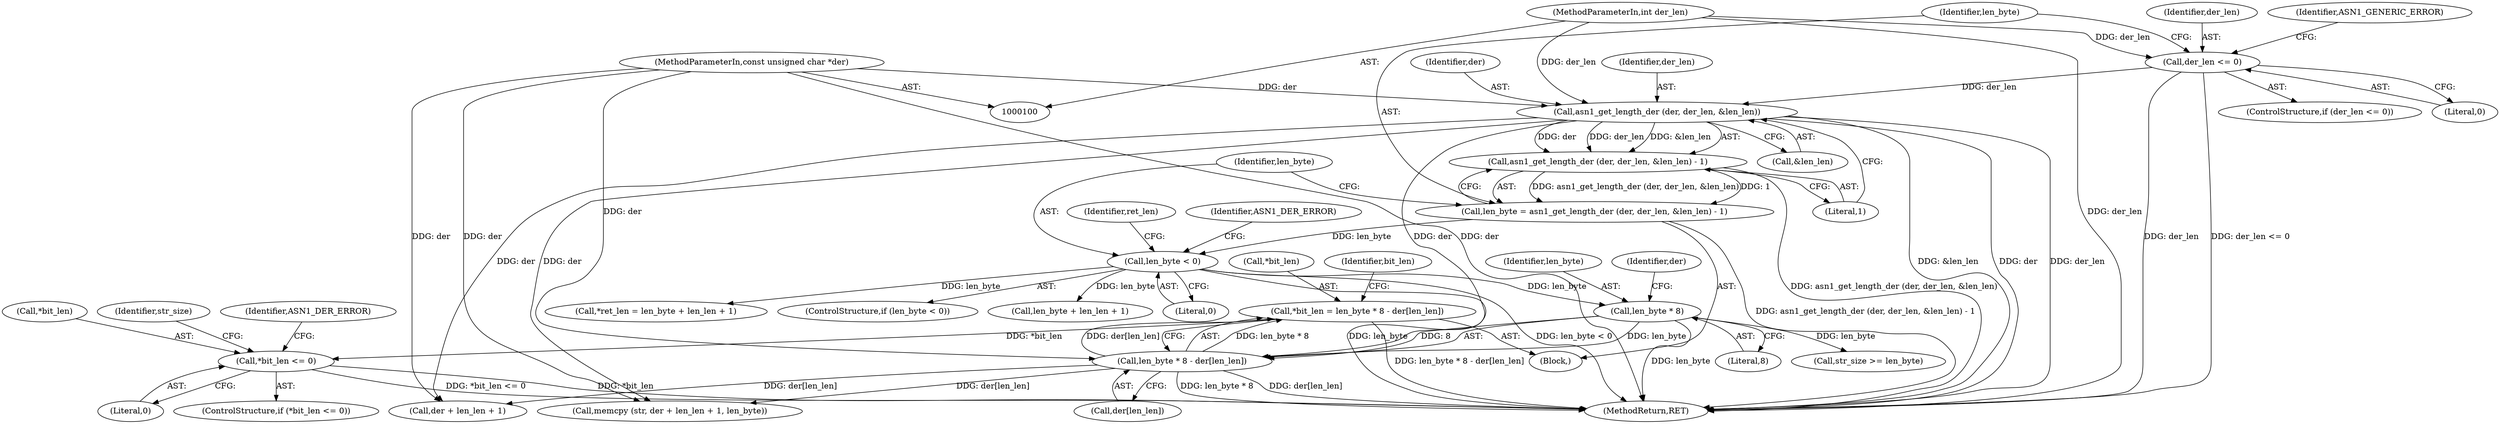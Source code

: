 digraph "0_savannah_1c3ccb3e040bf13e342ee60bc23b21b97b11923f@pointer" {
"1000153" [label="(Call,*bit_len <= 0)"];
"1000142" [label="(Call,*bit_len = len_byte * 8 - der[len_len])"];
"1000145" [label="(Call,len_byte * 8 - der[len_len])"];
"1000146" [label="(Call,len_byte * 8)"];
"1000129" [label="(Call,len_byte < 0)"];
"1000119" [label="(Call,len_byte = asn1_get_length_der (der, der_len, &len_len) - 1)"];
"1000121" [label="(Call,asn1_get_length_der (der, der_len, &len_len) - 1)"];
"1000122" [label="(Call,asn1_get_length_der (der, der_len, &len_len))"];
"1000101" [label="(MethodParameterIn,const unsigned char *der)"];
"1000114" [label="(Call,der_len <= 0)"];
"1000102" [label="(MethodParameterIn,int der_len)"];
"1000154" [label="(Call,*bit_len)"];
"1000101" [label="(MethodParameterIn,const unsigned char *der)"];
"1000142" [label="(Call,*bit_len = len_byte * 8 - der[len_len])"];
"1000119" [label="(Call,len_byte = asn1_get_length_der (der, der_len, &len_len) - 1)"];
"1000153" [label="(Call,*bit_len <= 0)"];
"1000156" [label="(Literal,0)"];
"1000115" [label="(Identifier,der_len)"];
"1000123" [label="(Identifier,der)"];
"1000163" [label="(Call,memcpy (str, der + len_len + 1, len_byte))"];
"1000155" [label="(Identifier,bit_len)"];
"1000118" [label="(Identifier,ASN1_GENERIC_ERROR)"];
"1000136" [label="(Identifier,ret_len)"];
"1000161" [label="(Identifier,str_size)"];
"1000129" [label="(Call,len_byte < 0)"];
"1000150" [label="(Identifier,der)"];
"1000113" [label="(ControlStructure,if (der_len <= 0))"];
"1000147" [label="(Identifier,len_byte)"];
"1000160" [label="(Call,str_size >= len_byte)"];
"1000165" [label="(Call,der + len_len + 1)"];
"1000131" [label="(Literal,0)"];
"1000133" [label="(Identifier,ASN1_DER_ERROR)"];
"1000107" [label="(Block,)"];
"1000134" [label="(Call,*ret_len = len_byte + len_len + 1)"];
"1000145" [label="(Call,len_byte * 8 - der[len_len])"];
"1000149" [label="(Call,der[len_len])"];
"1000122" [label="(Call,asn1_get_length_der (der, der_len, &len_len))"];
"1000128" [label="(ControlStructure,if (len_byte < 0))"];
"1000152" [label="(ControlStructure,if (*bit_len <= 0))"];
"1000102" [label="(MethodParameterIn,int der_len)"];
"1000125" [label="(Call,&len_len)"];
"1000158" [label="(Identifier,ASN1_DER_ERROR)"];
"1000116" [label="(Literal,0)"];
"1000120" [label="(Identifier,len_byte)"];
"1000137" [label="(Call,len_byte + len_len + 1)"];
"1000127" [label="(Literal,1)"];
"1000148" [label="(Literal,8)"];
"1000114" [label="(Call,der_len <= 0)"];
"1000171" [label="(MethodReturn,RET)"];
"1000146" [label="(Call,len_byte * 8)"];
"1000130" [label="(Identifier,len_byte)"];
"1000143" [label="(Call,*bit_len)"];
"1000121" [label="(Call,asn1_get_length_der (der, der_len, &len_len) - 1)"];
"1000124" [label="(Identifier,der_len)"];
"1000153" -> "1000152"  [label="AST: "];
"1000153" -> "1000156"  [label="CFG: "];
"1000154" -> "1000153"  [label="AST: "];
"1000156" -> "1000153"  [label="AST: "];
"1000158" -> "1000153"  [label="CFG: "];
"1000161" -> "1000153"  [label="CFG: "];
"1000153" -> "1000171"  [label="DDG: *bit_len <= 0"];
"1000153" -> "1000171"  [label="DDG: *bit_len"];
"1000142" -> "1000153"  [label="DDG: *bit_len"];
"1000142" -> "1000107"  [label="AST: "];
"1000142" -> "1000145"  [label="CFG: "];
"1000143" -> "1000142"  [label="AST: "];
"1000145" -> "1000142"  [label="AST: "];
"1000155" -> "1000142"  [label="CFG: "];
"1000142" -> "1000171"  [label="DDG: len_byte * 8 - der[len_len]"];
"1000145" -> "1000142"  [label="DDG: len_byte * 8"];
"1000145" -> "1000142"  [label="DDG: der[len_len]"];
"1000145" -> "1000149"  [label="CFG: "];
"1000146" -> "1000145"  [label="AST: "];
"1000149" -> "1000145"  [label="AST: "];
"1000145" -> "1000171"  [label="DDG: der[len_len]"];
"1000145" -> "1000171"  [label="DDG: len_byte * 8"];
"1000146" -> "1000145"  [label="DDG: len_byte"];
"1000146" -> "1000145"  [label="DDG: 8"];
"1000122" -> "1000145"  [label="DDG: der"];
"1000101" -> "1000145"  [label="DDG: der"];
"1000145" -> "1000163"  [label="DDG: der[len_len]"];
"1000145" -> "1000165"  [label="DDG: der[len_len]"];
"1000146" -> "1000148"  [label="CFG: "];
"1000147" -> "1000146"  [label="AST: "];
"1000148" -> "1000146"  [label="AST: "];
"1000150" -> "1000146"  [label="CFG: "];
"1000146" -> "1000171"  [label="DDG: len_byte"];
"1000129" -> "1000146"  [label="DDG: len_byte"];
"1000146" -> "1000160"  [label="DDG: len_byte"];
"1000129" -> "1000128"  [label="AST: "];
"1000129" -> "1000131"  [label="CFG: "];
"1000130" -> "1000129"  [label="AST: "];
"1000131" -> "1000129"  [label="AST: "];
"1000133" -> "1000129"  [label="CFG: "];
"1000136" -> "1000129"  [label="CFG: "];
"1000129" -> "1000171"  [label="DDG: len_byte"];
"1000129" -> "1000171"  [label="DDG: len_byte < 0"];
"1000119" -> "1000129"  [label="DDG: len_byte"];
"1000129" -> "1000134"  [label="DDG: len_byte"];
"1000129" -> "1000137"  [label="DDG: len_byte"];
"1000119" -> "1000107"  [label="AST: "];
"1000119" -> "1000121"  [label="CFG: "];
"1000120" -> "1000119"  [label="AST: "];
"1000121" -> "1000119"  [label="AST: "];
"1000130" -> "1000119"  [label="CFG: "];
"1000119" -> "1000171"  [label="DDG: asn1_get_length_der (der, der_len, &len_len) - 1"];
"1000121" -> "1000119"  [label="DDG: asn1_get_length_der (der, der_len, &len_len)"];
"1000121" -> "1000119"  [label="DDG: 1"];
"1000121" -> "1000127"  [label="CFG: "];
"1000122" -> "1000121"  [label="AST: "];
"1000127" -> "1000121"  [label="AST: "];
"1000121" -> "1000171"  [label="DDG: asn1_get_length_der (der, der_len, &len_len)"];
"1000122" -> "1000121"  [label="DDG: der"];
"1000122" -> "1000121"  [label="DDG: der_len"];
"1000122" -> "1000121"  [label="DDG: &len_len"];
"1000122" -> "1000125"  [label="CFG: "];
"1000123" -> "1000122"  [label="AST: "];
"1000124" -> "1000122"  [label="AST: "];
"1000125" -> "1000122"  [label="AST: "];
"1000127" -> "1000122"  [label="CFG: "];
"1000122" -> "1000171"  [label="DDG: &len_len"];
"1000122" -> "1000171"  [label="DDG: der"];
"1000122" -> "1000171"  [label="DDG: der_len"];
"1000101" -> "1000122"  [label="DDG: der"];
"1000114" -> "1000122"  [label="DDG: der_len"];
"1000102" -> "1000122"  [label="DDG: der_len"];
"1000122" -> "1000163"  [label="DDG: der"];
"1000122" -> "1000165"  [label="DDG: der"];
"1000101" -> "1000100"  [label="AST: "];
"1000101" -> "1000171"  [label="DDG: der"];
"1000101" -> "1000163"  [label="DDG: der"];
"1000101" -> "1000165"  [label="DDG: der"];
"1000114" -> "1000113"  [label="AST: "];
"1000114" -> "1000116"  [label="CFG: "];
"1000115" -> "1000114"  [label="AST: "];
"1000116" -> "1000114"  [label="AST: "];
"1000118" -> "1000114"  [label="CFG: "];
"1000120" -> "1000114"  [label="CFG: "];
"1000114" -> "1000171"  [label="DDG: der_len <= 0"];
"1000114" -> "1000171"  [label="DDG: der_len"];
"1000102" -> "1000114"  [label="DDG: der_len"];
"1000102" -> "1000100"  [label="AST: "];
"1000102" -> "1000171"  [label="DDG: der_len"];
}
